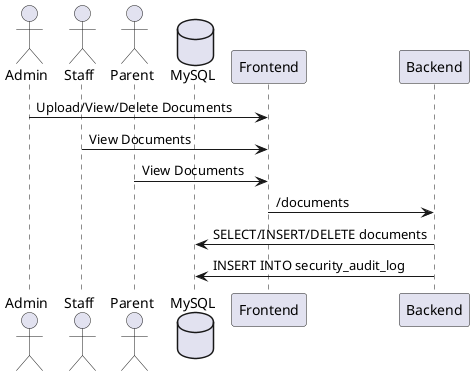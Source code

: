 @startuml document_management
actor Admin
actor Staff
actor Parent
database MySQL

Admin -> Frontend : Upload/View/Delete Documents
Staff -> Frontend : View Documents
Parent -> Frontend : View Documents
Frontend -> Backend : /documents
Backend -> MySQL : SELECT/INSERT/DELETE documents
Backend -> MySQL : INSERT INTO security_audit_log
@enduml